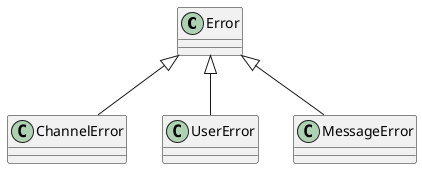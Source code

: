 @startuml

class Error
class ChannelError
class UserError
class MessageError

Error <|-- ChannelError
Error <|-- UserError
Error <|-- MessageError

@enduml
